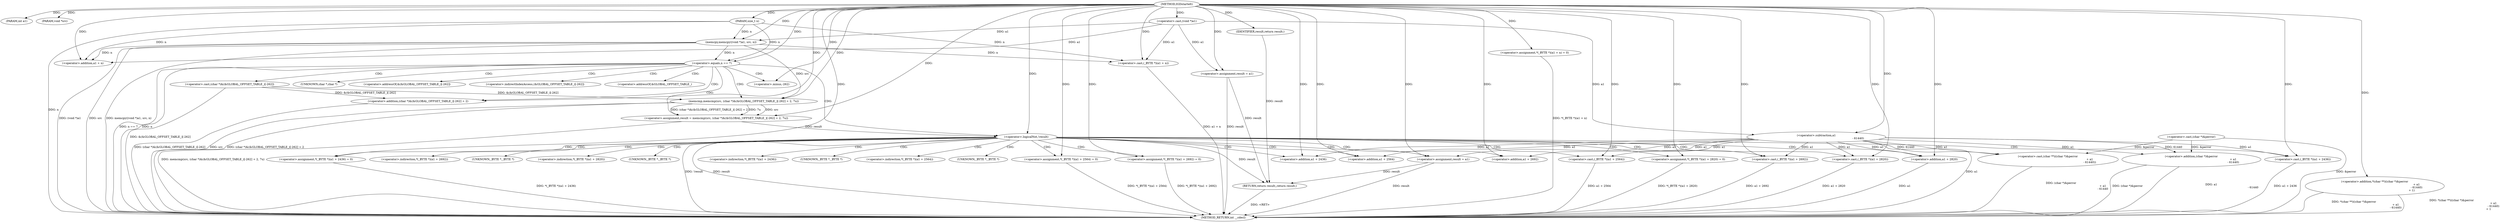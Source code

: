 digraph IGDstartelt {  
"1000102" [label = "(METHOD,IGDstartelt)" ]
"1000199" [label = "(METHOD_RETURN,int __cdecl)" ]
"1000103" [label = "(PARAM,int a1)" ]
"1000104" [label = "(PARAM,void *src)" ]
"1000105" [label = "(PARAM,size_t n)" ]
"1000108" [label = "(memcpy,memcpy((void *)a1, src, n))" ]
"1000109" [label = "(<operator>.cast,(void *)a1)" ]
"1000114" [label = "(<operator>.assignment,*(_BYTE *)(a1 + n) = 0)" ]
"1000116" [label = "(<operator>.cast,(_BYTE *)(a1 + n))" ]
"1000118" [label = "(<operator>.addition,a1 + n)" ]
"1000122" [label = "(<operator>.assignment,result = a1)" ]
"1000125" [label = "(<operator>.addition,*(char **)((char *)&perror\n                                                                                               + a1\n                                                                                               - 61440)\n                                                                                    + 1)" ]
"1000127" [label = "(<operator>.cast,(char **)((char *)&perror\n                                                                                               + a1\n                                                                                               - 61440))" ]
"1000129" [label = "(<operator>.addition,(char *)&perror\n                                                                                               + a1\n                                                                                               - 61440)" ]
"1000130" [label = "(<operator>.cast,(char *)&perror)" ]
"1000134" [label = "(<operator>.subtraction,a1\n                                                                                               - 61440)" ]
"1000139" [label = "(<operator>.equals,n == 7)" ]
"1000143" [label = "(<operator>.assignment,result = memcmp(src, (char *)&(&GLOBAL_OFFSET_TABLE_)[-262] + 2, 7u))" ]
"1000145" [label = "(memcmp,memcmp(src, (char *)&(&GLOBAL_OFFSET_TABLE_)[-262] + 2, 7u))" ]
"1000147" [label = "(<operator>.addition,(char *)&(&GLOBAL_OFFSET_TABLE_)[-262] + 2)" ]
"1000148" [label = "(<operator>.cast,(char *)&(&GLOBAL_OFFSET_TABLE_)[-262])" ]
"1000154" [label = "(<operator>.minus,-262)" ]
"1000159" [label = "(<operator>.logicalNot,!result)" ]
"1000162" [label = "(<operator>.assignment,*(_BYTE *)(a1 + 2436) = 0)" ]
"1000164" [label = "(<operator>.cast,(_BYTE *)(a1 + 2436))" ]
"1000166" [label = "(<operator>.addition,a1 + 2436)" ]
"1000170" [label = "(<operator>.assignment,*(_BYTE *)(a1 + 2564) = 0)" ]
"1000172" [label = "(<operator>.cast,(_BYTE *)(a1 + 2564))" ]
"1000174" [label = "(<operator>.addition,a1 + 2564)" ]
"1000178" [label = "(<operator>.assignment,*(_BYTE *)(a1 + 2692) = 0)" ]
"1000180" [label = "(<operator>.cast,(_BYTE *)(a1 + 2692))" ]
"1000182" [label = "(<operator>.addition,a1 + 2692)" ]
"1000186" [label = "(<operator>.assignment,result = a1)" ]
"1000189" [label = "(<operator>.assignment,*(_BYTE *)(a1 + 2820) = 0)" ]
"1000191" [label = "(<operator>.cast,(_BYTE *)(a1 + 2820))" ]
"1000193" [label = "(<operator>.addition,a1 + 2820)" ]
"1000197" [label = "(RETURN,return result;,return result;)" ]
"1000198" [label = "(IDENTIFIER,result,return result;)" ]
"1000149" [label = "(UNKNOWN,char *,char *)" ]
"1000150" [label = "(<operator>.addressOf,&(&GLOBAL_OFFSET_TABLE_)[-262])" ]
"1000151" [label = "(<operator>.indirectIndexAccess,(&GLOBAL_OFFSET_TABLE_)[-262])" ]
"1000152" [label = "(<operator>.addressOf,&GLOBAL_OFFSET_TABLE_)" ]
"1000163" [label = "(<operator>.indirection,*(_BYTE *)(a1 + 2436))" ]
"1000165" [label = "(UNKNOWN,_BYTE *,_BYTE *)" ]
"1000171" [label = "(<operator>.indirection,*(_BYTE *)(a1 + 2564))" ]
"1000173" [label = "(UNKNOWN,_BYTE *,_BYTE *)" ]
"1000179" [label = "(<operator>.indirection,*(_BYTE *)(a1 + 2692))" ]
"1000181" [label = "(UNKNOWN,_BYTE *,_BYTE *)" ]
"1000190" [label = "(<operator>.indirection,*(_BYTE *)(a1 + 2820))" ]
"1000192" [label = "(UNKNOWN,_BYTE *,_BYTE *)" ]
  "1000172" -> "1000199"  [ label = "DDG: a1 + 2564"] 
  "1000159" -> "1000199"  [ label = "DDG: !result"] 
  "1000191" -> "1000199"  [ label = "DDG: a1 + 2820"] 
  "1000170" -> "1000199"  [ label = "DDG: *(_BYTE *)(a1 + 2564)"] 
  "1000178" -> "1000199"  [ label = "DDG: *(_BYTE *)(a1 + 2692)"] 
  "1000159" -> "1000199"  [ label = "DDG: result"] 
  "1000193" -> "1000199"  [ label = "DDG: a1"] 
  "1000139" -> "1000199"  [ label = "DDG: n == 7"] 
  "1000162" -> "1000199"  [ label = "DDG: *(_BYTE *)(a1 + 2436)"] 
  "1000108" -> "1000199"  [ label = "DDG: (void *)a1"] 
  "1000164" -> "1000199"  [ label = "DDG: a1 + 2436"] 
  "1000116" -> "1000199"  [ label = "DDG: a1 + n"] 
  "1000105" -> "1000199"  [ label = "DDG: n"] 
  "1000129" -> "1000199"  [ label = "DDG: a1\n                                                                                               - 61440"] 
  "1000129" -> "1000199"  [ label = "DDG: (char *)&perror"] 
  "1000148" -> "1000199"  [ label = "DDG: &(&GLOBAL_OFFSET_TABLE_)[-262]"] 
  "1000180" -> "1000199"  [ label = "DDG: a1 + 2692"] 
  "1000145" -> "1000199"  [ label = "DDG: (char *)&(&GLOBAL_OFFSET_TABLE_)[-262] + 2"] 
  "1000147" -> "1000199"  [ label = "DDG: (char *)&(&GLOBAL_OFFSET_TABLE_)[-262]"] 
  "1000189" -> "1000199"  [ label = "DDG: *(_BYTE *)(a1 + 2820)"] 
  "1000114" -> "1000199"  [ label = "DDG: *(_BYTE *)(a1 + n)"] 
  "1000134" -> "1000199"  [ label = "DDG: a1"] 
  "1000125" -> "1000199"  [ label = "DDG: *(char **)((char *)&perror\n                                                                                               + a1\n                                                                                               - 61440)"] 
  "1000125" -> "1000199"  [ label = "DDG: *(char **)((char *)&perror\n                                                                                               + a1\n                                                                                               - 61440)\n                                                                                    + 1"] 
  "1000186" -> "1000199"  [ label = "DDG: result"] 
  "1000139" -> "1000199"  [ label = "DDG: n"] 
  "1000143" -> "1000199"  [ label = "DDG: memcmp(src, (char *)&(&GLOBAL_OFFSET_TABLE_)[-262] + 2, 7u)"] 
  "1000127" -> "1000199"  [ label = "DDG: (char *)&perror\n                                                                                               + a1\n                                                                                               - 61440"] 
  "1000108" -> "1000199"  [ label = "DDG: src"] 
  "1000145" -> "1000199"  [ label = "DDG: src"] 
  "1000122" -> "1000199"  [ label = "DDG: result"] 
  "1000108" -> "1000199"  [ label = "DDG: memcpy((void *)a1, src, n)"] 
  "1000130" -> "1000199"  [ label = "DDG: &perror"] 
  "1000197" -> "1000199"  [ label = "DDG: <RET>"] 
  "1000102" -> "1000103"  [ label = "DDG: "] 
  "1000102" -> "1000104"  [ label = "DDG: "] 
  "1000102" -> "1000105"  [ label = "DDG: "] 
  "1000109" -> "1000108"  [ label = "DDG: a1"] 
  "1000102" -> "1000109"  [ label = "DDG: "] 
  "1000102" -> "1000108"  [ label = "DDG: "] 
  "1000105" -> "1000108"  [ label = "DDG: n"] 
  "1000102" -> "1000114"  [ label = "DDG: "] 
  "1000109" -> "1000116"  [ label = "DDG: a1"] 
  "1000102" -> "1000116"  [ label = "DDG: "] 
  "1000108" -> "1000116"  [ label = "DDG: n"] 
  "1000105" -> "1000116"  [ label = "DDG: n"] 
  "1000109" -> "1000118"  [ label = "DDG: a1"] 
  "1000102" -> "1000118"  [ label = "DDG: "] 
  "1000108" -> "1000118"  [ label = "DDG: n"] 
  "1000105" -> "1000118"  [ label = "DDG: n"] 
  "1000102" -> "1000122"  [ label = "DDG: "] 
  "1000109" -> "1000122"  [ label = "DDG: a1"] 
  "1000102" -> "1000125"  [ label = "DDG: "] 
  "1000130" -> "1000127"  [ label = "DDG: &perror"] 
  "1000134" -> "1000127"  [ label = "DDG: a1"] 
  "1000134" -> "1000127"  [ label = "DDG: 61440"] 
  "1000130" -> "1000129"  [ label = "DDG: &perror"] 
  "1000134" -> "1000129"  [ label = "DDG: a1"] 
  "1000134" -> "1000129"  [ label = "DDG: 61440"] 
  "1000102" -> "1000134"  [ label = "DDG: "] 
  "1000109" -> "1000134"  [ label = "DDG: a1"] 
  "1000105" -> "1000139"  [ label = "DDG: n"] 
  "1000102" -> "1000139"  [ label = "DDG: "] 
  "1000108" -> "1000139"  [ label = "DDG: n"] 
  "1000145" -> "1000143"  [ label = "DDG: src"] 
  "1000145" -> "1000143"  [ label = "DDG: (char *)&(&GLOBAL_OFFSET_TABLE_)[-262] + 2"] 
  "1000145" -> "1000143"  [ label = "DDG: 7u"] 
  "1000102" -> "1000143"  [ label = "DDG: "] 
  "1000108" -> "1000145"  [ label = "DDG: src"] 
  "1000102" -> "1000145"  [ label = "DDG: "] 
  "1000148" -> "1000145"  [ label = "DDG: &(&GLOBAL_OFFSET_TABLE_)[-262]"] 
  "1000148" -> "1000147"  [ label = "DDG: &(&GLOBAL_OFFSET_TABLE_)[-262]"] 
  "1000102" -> "1000154"  [ label = "DDG: "] 
  "1000102" -> "1000147"  [ label = "DDG: "] 
  "1000143" -> "1000159"  [ label = "DDG: result"] 
  "1000102" -> "1000159"  [ label = "DDG: "] 
  "1000102" -> "1000162"  [ label = "DDG: "] 
  "1000134" -> "1000164"  [ label = "DDG: a1"] 
  "1000102" -> "1000164"  [ label = "DDG: "] 
  "1000134" -> "1000166"  [ label = "DDG: a1"] 
  "1000102" -> "1000166"  [ label = "DDG: "] 
  "1000102" -> "1000170"  [ label = "DDG: "] 
  "1000102" -> "1000172"  [ label = "DDG: "] 
  "1000134" -> "1000172"  [ label = "DDG: a1"] 
  "1000102" -> "1000174"  [ label = "DDG: "] 
  "1000134" -> "1000174"  [ label = "DDG: a1"] 
  "1000102" -> "1000178"  [ label = "DDG: "] 
  "1000102" -> "1000180"  [ label = "DDG: "] 
  "1000134" -> "1000180"  [ label = "DDG: a1"] 
  "1000102" -> "1000182"  [ label = "DDG: "] 
  "1000134" -> "1000182"  [ label = "DDG: a1"] 
  "1000102" -> "1000186"  [ label = "DDG: "] 
  "1000134" -> "1000186"  [ label = "DDG: a1"] 
  "1000102" -> "1000189"  [ label = "DDG: "] 
  "1000102" -> "1000191"  [ label = "DDG: "] 
  "1000134" -> "1000191"  [ label = "DDG: a1"] 
  "1000102" -> "1000193"  [ label = "DDG: "] 
  "1000134" -> "1000193"  [ label = "DDG: a1"] 
  "1000198" -> "1000197"  [ label = "DDG: result"] 
  "1000186" -> "1000197"  [ label = "DDG: result"] 
  "1000159" -> "1000197"  [ label = "DDG: result"] 
  "1000122" -> "1000197"  [ label = "DDG: result"] 
  "1000102" -> "1000198"  [ label = "DDG: "] 
  "1000139" -> "1000143"  [ label = "CDG: "] 
  "1000139" -> "1000159"  [ label = "CDG: "] 
  "1000139" -> "1000154"  [ label = "CDG: "] 
  "1000139" -> "1000152"  [ label = "CDG: "] 
  "1000139" -> "1000151"  [ label = "CDG: "] 
  "1000139" -> "1000150"  [ label = "CDG: "] 
  "1000139" -> "1000149"  [ label = "CDG: "] 
  "1000139" -> "1000148"  [ label = "CDG: "] 
  "1000139" -> "1000147"  [ label = "CDG: "] 
  "1000139" -> "1000145"  [ label = "CDG: "] 
  "1000159" -> "1000174"  [ label = "CDG: "] 
  "1000159" -> "1000173"  [ label = "CDG: "] 
  "1000159" -> "1000172"  [ label = "CDG: "] 
  "1000159" -> "1000171"  [ label = "CDG: "] 
  "1000159" -> "1000170"  [ label = "CDG: "] 
  "1000159" -> "1000166"  [ label = "CDG: "] 
  "1000159" -> "1000165"  [ label = "CDG: "] 
  "1000159" -> "1000164"  [ label = "CDG: "] 
  "1000159" -> "1000163"  [ label = "CDG: "] 
  "1000159" -> "1000162"  [ label = "CDG: "] 
  "1000159" -> "1000192"  [ label = "CDG: "] 
  "1000159" -> "1000191"  [ label = "CDG: "] 
  "1000159" -> "1000190"  [ label = "CDG: "] 
  "1000159" -> "1000189"  [ label = "CDG: "] 
  "1000159" -> "1000186"  [ label = "CDG: "] 
  "1000159" -> "1000182"  [ label = "CDG: "] 
  "1000159" -> "1000181"  [ label = "CDG: "] 
  "1000159" -> "1000180"  [ label = "CDG: "] 
  "1000159" -> "1000179"  [ label = "CDG: "] 
  "1000159" -> "1000178"  [ label = "CDG: "] 
  "1000159" -> "1000193"  [ label = "CDG: "] 
}
